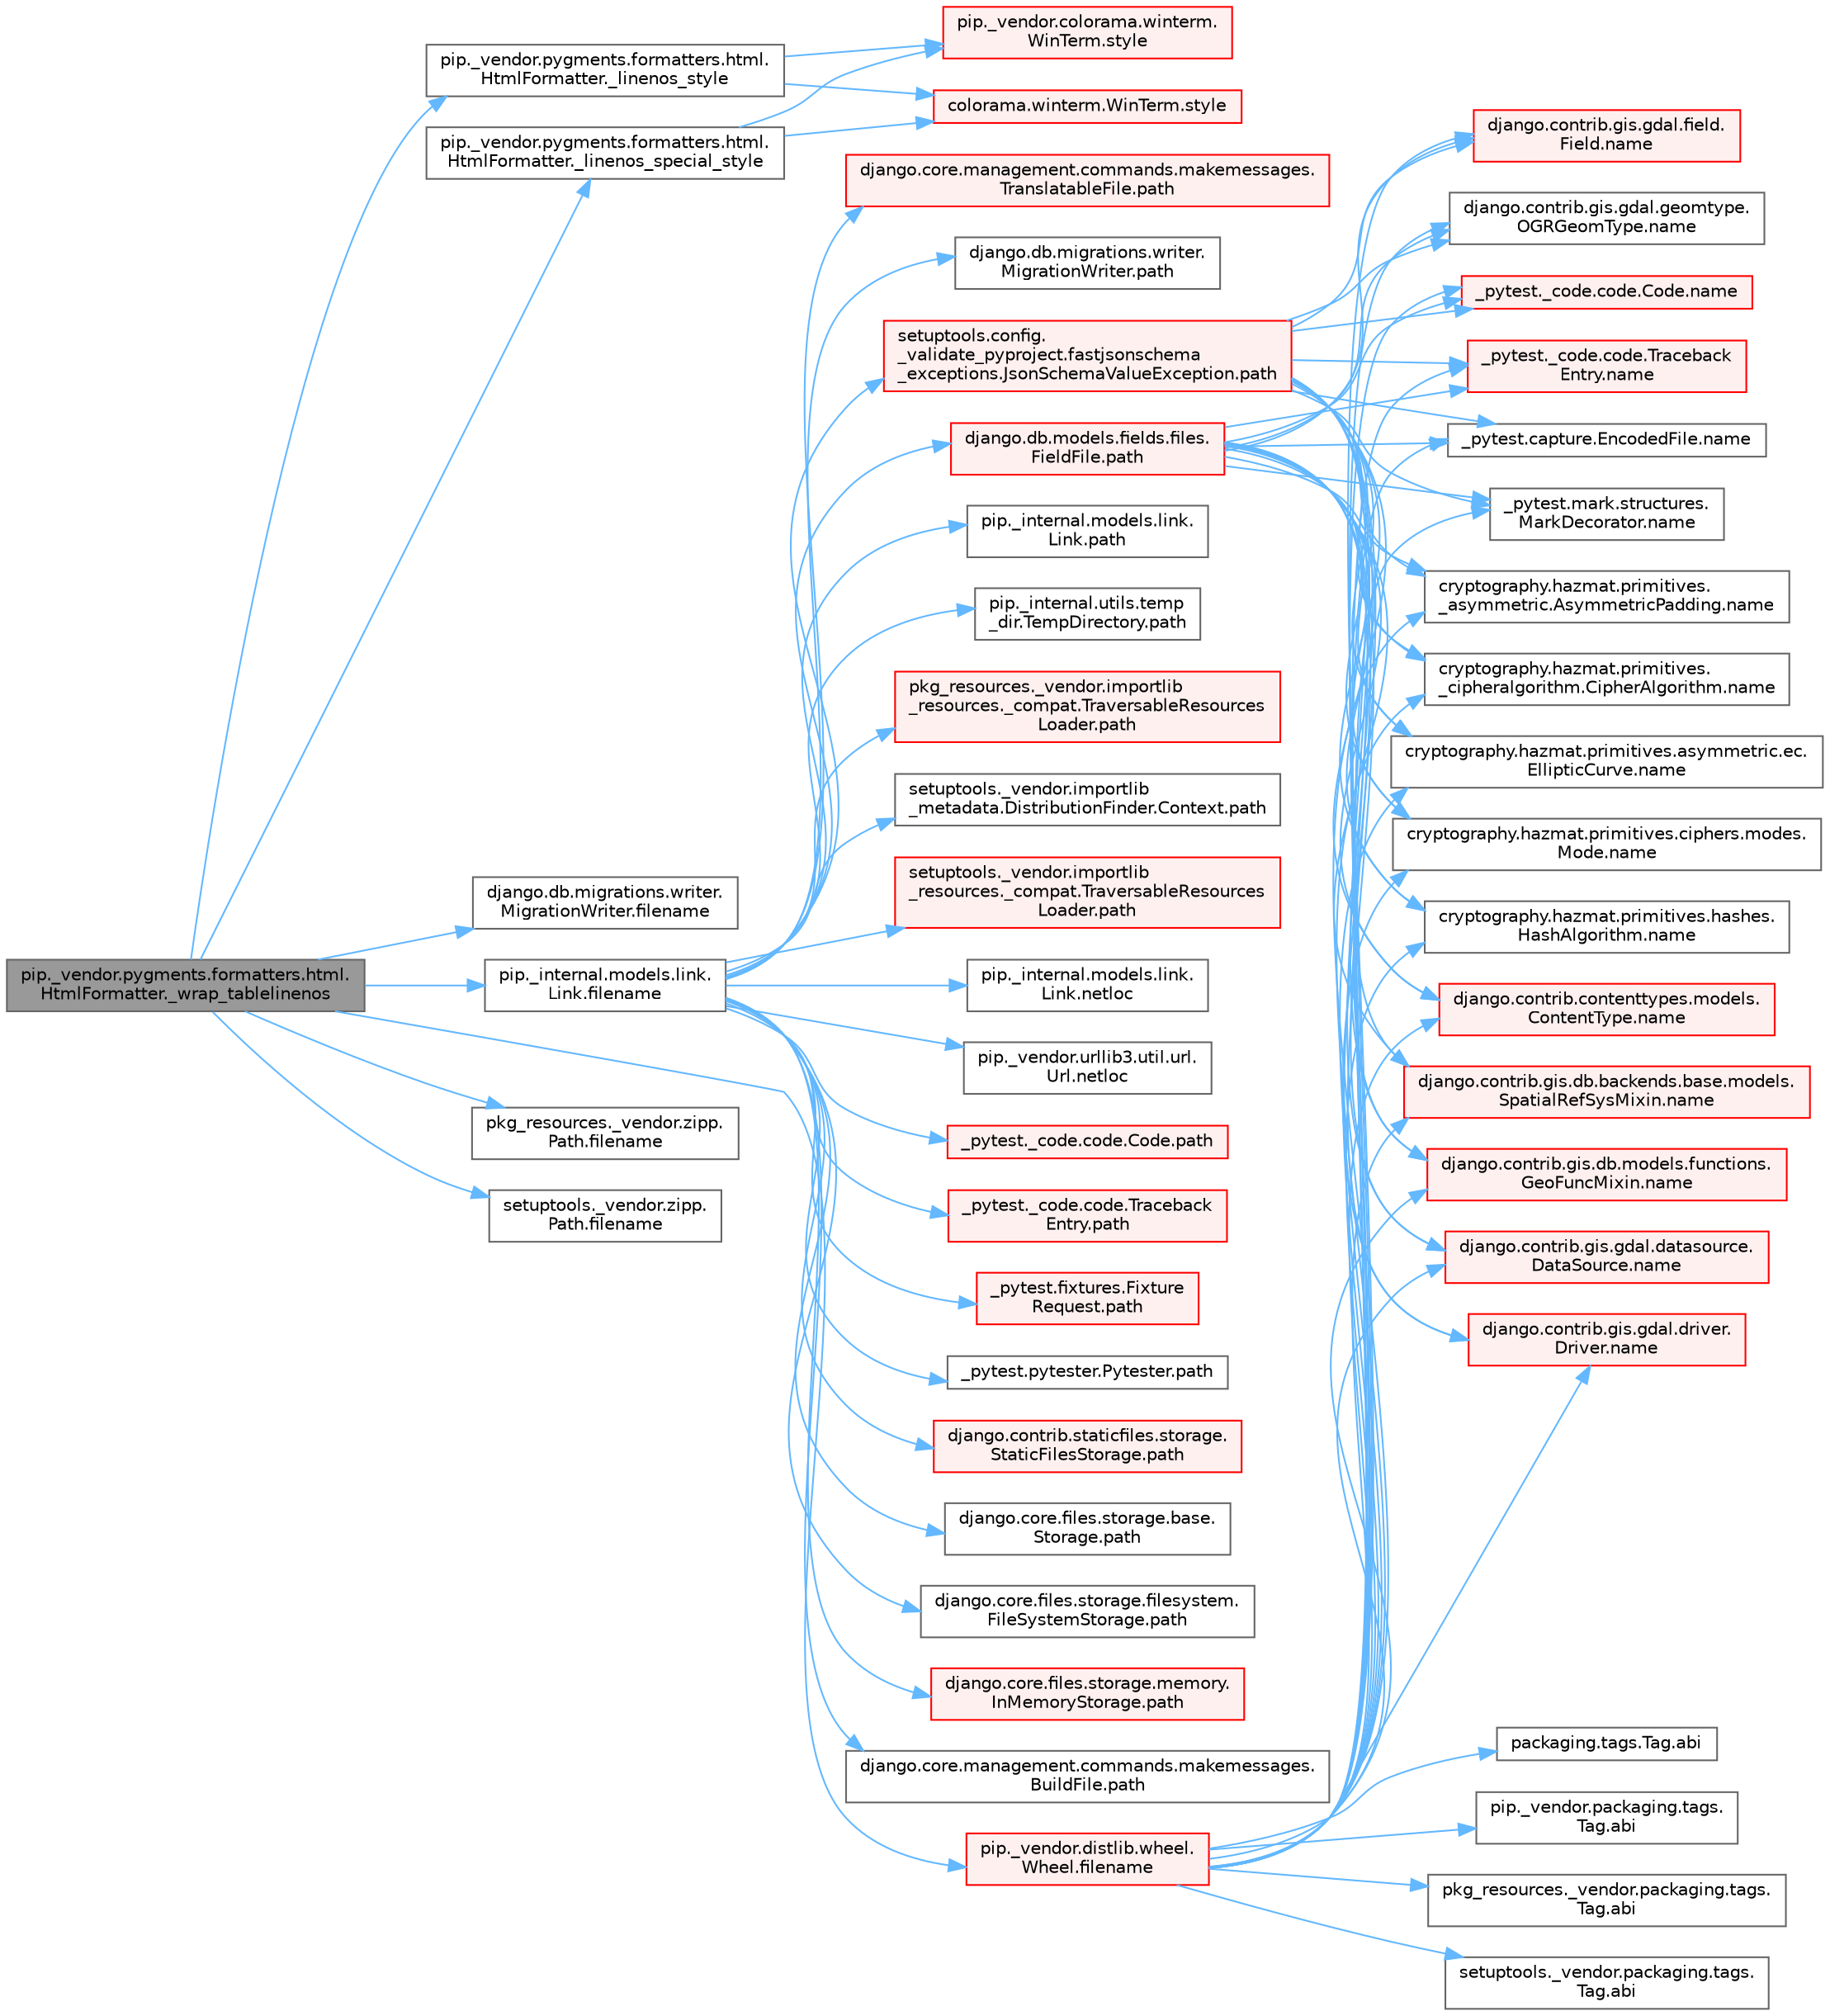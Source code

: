digraph "pip._vendor.pygments.formatters.html.HtmlFormatter._wrap_tablelinenos"
{
 // LATEX_PDF_SIZE
  bgcolor="transparent";
  edge [fontname=Helvetica,fontsize=10,labelfontname=Helvetica,labelfontsize=10];
  node [fontname=Helvetica,fontsize=10,shape=box,height=0.2,width=0.4];
  rankdir="LR";
  Node1 [id="Node000001",label="pip._vendor.pygments.formatters.html.\lHtmlFormatter._wrap_tablelinenos",height=0.2,width=0.4,color="gray40", fillcolor="grey60", style="filled", fontcolor="black",tooltip=" "];
  Node1 -> Node2 [id="edge1_Node000001_Node000002",color="steelblue1",style="solid",tooltip=" "];
  Node2 [id="Node000002",label="pip._vendor.pygments.formatters.html.\lHtmlFormatter._linenos_special_style",height=0.2,width=0.4,color="grey40", fillcolor="white", style="filled",URL="$classpip_1_1__vendor_1_1pygments_1_1formatters_1_1html_1_1_html_formatter.html#a9baca9c27273811aee483ed8b042d925",tooltip=" "];
  Node2 -> Node3 [id="edge2_Node000002_Node000003",color="steelblue1",style="solid",tooltip=" "];
  Node3 [id="Node000003",label="colorama.winterm.WinTerm.style",height=0.2,width=0.4,color="red", fillcolor="#FFF0F0", style="filled",URL="$classcolorama_1_1winterm_1_1_win_term.html#a506343ed97737721f4046d5e741a8b2c",tooltip=" "];
  Node2 -> Node8 [id="edge3_Node000002_Node000008",color="steelblue1",style="solid",tooltip=" "];
  Node8 [id="Node000008",label="pip._vendor.colorama.winterm.\lWinTerm.style",height=0.2,width=0.4,color="red", fillcolor="#FFF0F0", style="filled",URL="$classpip_1_1__vendor_1_1colorama_1_1winterm_1_1_win_term.html#a942dc25f8c2ec982d2ff799ec02ec593",tooltip=" "];
  Node1 -> Node9 [id="edge4_Node000001_Node000009",color="steelblue1",style="solid",tooltip=" "];
  Node9 [id="Node000009",label="pip._vendor.pygments.formatters.html.\lHtmlFormatter._linenos_style",height=0.2,width=0.4,color="grey40", fillcolor="white", style="filled",URL="$classpip_1_1__vendor_1_1pygments_1_1formatters_1_1html_1_1_html_formatter.html#a109e490ead9d29180ae51e0416bf387e",tooltip=" "];
  Node9 -> Node3 [id="edge5_Node000009_Node000003",color="steelblue1",style="solid",tooltip=" "];
  Node9 -> Node8 [id="edge6_Node000009_Node000008",color="steelblue1",style="solid",tooltip=" "];
  Node1 -> Node10 [id="edge7_Node000001_Node000010",color="steelblue1",style="solid",tooltip=" "];
  Node10 [id="Node000010",label="django.db.migrations.writer.\lMigrationWriter.filename",height=0.2,width=0.4,color="grey40", fillcolor="white", style="filled",URL="$classdjango_1_1db_1_1migrations_1_1writer_1_1_migration_writer.html#ae24480c1739a3664d744483f682558f6",tooltip=" "];
  Node1 -> Node11 [id="edge8_Node000001_Node000011",color="steelblue1",style="solid",tooltip=" "];
  Node11 [id="Node000011",label="pip._internal.models.link.\lLink.filename",height=0.2,width=0.4,color="grey40", fillcolor="white", style="filled",URL="$classpip_1_1__internal_1_1models_1_1link_1_1_link.html#a5fb02f5a5a42909c89a18745b74cf998",tooltip=" "];
  Node11 -> Node12 [id="edge9_Node000011_Node000012",color="steelblue1",style="solid",tooltip=" "];
  Node12 [id="Node000012",label="pip._internal.models.link.\lLink.netloc",height=0.2,width=0.4,color="grey40", fillcolor="white", style="filled",URL="$classpip_1_1__internal_1_1models_1_1link_1_1_link.html#a3b75bb1dffe191f8f61239e8af2135cc",tooltip=" "];
  Node11 -> Node13 [id="edge10_Node000011_Node000013",color="steelblue1",style="solid",tooltip=" "];
  Node13 [id="Node000013",label="pip._vendor.urllib3.util.url.\lUrl.netloc",height=0.2,width=0.4,color="grey40", fillcolor="white", style="filled",URL="$classpip_1_1__vendor_1_1urllib3_1_1util_1_1url_1_1_url.html#a21c30d00835154c0c1666297224417d4",tooltip=" "];
  Node11 -> Node14 [id="edge11_Node000011_Node000014",color="steelblue1",style="solid",tooltip=" "];
  Node14 [id="Node000014",label="_pytest._code.code.Code.path",height=0.2,width=0.4,color="red", fillcolor="#FFF0F0", style="filled",URL="$class__pytest_1_1__code_1_1code_1_1_code.html#a1dae55e90750fe77c7517f806a14d864",tooltip=" "];
  Node11 -> Node26 [id="edge12_Node000011_Node000026",color="steelblue1",style="solid",tooltip=" "];
  Node26 [id="Node000026",label="_pytest._code.code.Traceback\lEntry.path",height=0.2,width=0.4,color="red", fillcolor="#FFF0F0", style="filled",URL="$class__pytest_1_1__code_1_1code_1_1_traceback_entry.html#a5a88b9ae4623733566450a9e7d8387c0",tooltip=" "];
  Node11 -> Node28 [id="edge13_Node000011_Node000028",color="steelblue1",style="solid",tooltip=" "];
  Node28 [id="Node000028",label="_pytest.fixtures.Fixture\lRequest.path",height=0.2,width=0.4,color="red", fillcolor="#FFF0F0", style="filled",URL="$class__pytest_1_1fixtures_1_1_fixture_request.html#a6f6db59812d121b54cd67d5e434e1451",tooltip=" "];
  Node11 -> Node34 [id="edge14_Node000011_Node000034",color="steelblue1",style="solid",tooltip=" "];
  Node34 [id="Node000034",label="_pytest.pytester.Pytester.path",height=0.2,width=0.4,color="grey40", fillcolor="white", style="filled",URL="$class__pytest_1_1pytester_1_1_pytester.html#a403c804f74a87f5e5705774fa896cc1f",tooltip=" "];
  Node11 -> Node35 [id="edge15_Node000011_Node000035",color="steelblue1",style="solid",tooltip=" "];
  Node35 [id="Node000035",label="django.contrib.staticfiles.storage.\lStaticFilesStorage.path",height=0.2,width=0.4,color="red", fillcolor="#FFF0F0", style="filled",URL="$classdjango_1_1contrib_1_1staticfiles_1_1storage_1_1_static_files_storage.html#a4e96cc92fbde7423d1b74f3a50fc0bf6",tooltip=" "];
  Node11 -> Node475 [id="edge16_Node000011_Node000475",color="steelblue1",style="solid",tooltip=" "];
  Node475 [id="Node000475",label="django.core.files.storage.base.\lStorage.path",height=0.2,width=0.4,color="grey40", fillcolor="white", style="filled",URL="$classdjango_1_1core_1_1files_1_1storage_1_1base_1_1_storage.html#a9be8d49a55131dbbab2c5fd57f7e772c",tooltip=" "];
  Node11 -> Node476 [id="edge17_Node000011_Node000476",color="steelblue1",style="solid",tooltip=" "];
  Node476 [id="Node000476",label="django.core.files.storage.filesystem.\lFileSystemStorage.path",height=0.2,width=0.4,color="grey40", fillcolor="white", style="filled",URL="$classdjango_1_1core_1_1files_1_1storage_1_1filesystem_1_1_file_system_storage.html#abf8a7e88eedec3e1b2ea965cc0858d17",tooltip=" "];
  Node11 -> Node477 [id="edge18_Node000011_Node000477",color="steelblue1",style="solid",tooltip=" "];
  Node477 [id="Node000477",label="django.core.files.storage.memory.\lInMemoryStorage.path",height=0.2,width=0.4,color="red", fillcolor="#FFF0F0", style="filled",URL="$classdjango_1_1core_1_1files_1_1storage_1_1memory_1_1_in_memory_storage.html#a466c8e28fd11839318d2e4454b8ef89f",tooltip=" "];
  Node11 -> Node481 [id="edge19_Node000011_Node000481",color="steelblue1",style="solid",tooltip=" "];
  Node481 [id="Node000481",label="django.core.management.commands.makemessages.\lBuildFile.path",height=0.2,width=0.4,color="grey40", fillcolor="white", style="filled",URL="$classdjango_1_1core_1_1management_1_1commands_1_1makemessages_1_1_build_file.html#ac06388718e902543bc00a7c6565105fc",tooltip=" "];
  Node11 -> Node482 [id="edge20_Node000011_Node000482",color="steelblue1",style="solid",tooltip=" "];
  Node482 [id="Node000482",label="django.core.management.commands.makemessages.\lTranslatableFile.path",height=0.2,width=0.4,color="red", fillcolor="#FFF0F0", style="filled",URL="$classdjango_1_1core_1_1management_1_1commands_1_1makemessages_1_1_translatable_file.html#ad851d5e6b8a65f5915ccfd4a30fb8026",tooltip=" "];
  Node11 -> Node483 [id="edge21_Node000011_Node000483",color="steelblue1",style="solid",tooltip=" "];
  Node483 [id="Node000483",label="django.db.migrations.writer.\lMigrationWriter.path",height=0.2,width=0.4,color="grey40", fillcolor="white", style="filled",URL="$classdjango_1_1db_1_1migrations_1_1writer_1_1_migration_writer.html#a45469d67e8f80996c982470d36136184",tooltip=" "];
  Node11 -> Node484 [id="edge22_Node000011_Node000484",color="steelblue1",style="solid",tooltip=" "];
  Node484 [id="Node000484",label="django.db.models.fields.files.\lFieldFile.path",height=0.2,width=0.4,color="red", fillcolor="#FFF0F0", style="filled",URL="$classdjango_1_1db_1_1models_1_1fields_1_1files_1_1_field_file.html#ae91c4ed0643fb9bd8959d0db8eb44f80",tooltip=" "];
  Node484 -> Node403 [id="edge23_Node000484_Node000403",color="steelblue1",style="solid",tooltip=" "];
  Node403 [id="Node000403",label="_pytest._code.code.Code.name",height=0.2,width=0.4,color="red", fillcolor="#FFF0F0", style="filled",URL="$class__pytest_1_1__code_1_1code_1_1_code.html#a1f3cbc53ca6df4a1bab12183694b6e78",tooltip=" "];
  Node484 -> Node404 [id="edge24_Node000484_Node000404",color="steelblue1",style="solid",tooltip=" "];
  Node404 [id="Node000404",label="_pytest._code.code.Traceback\lEntry.name",height=0.2,width=0.4,color="red", fillcolor="#FFF0F0", style="filled",URL="$class__pytest_1_1__code_1_1code_1_1_traceback_entry.html#a106b95c0753f41669fbfb8ee4c11ad3d",tooltip=" "];
  Node484 -> Node405 [id="edge25_Node000484_Node000405",color="steelblue1",style="solid",tooltip=" "];
  Node405 [id="Node000405",label="_pytest.capture.EncodedFile.name",height=0.2,width=0.4,color="grey40", fillcolor="white", style="filled",URL="$class__pytest_1_1capture_1_1_encoded_file.html#a738c73b5de21c7261d9e51f71e4f0397",tooltip=" "];
  Node484 -> Node406 [id="edge26_Node000484_Node000406",color="steelblue1",style="solid",tooltip=" "];
  Node406 [id="Node000406",label="_pytest.mark.structures.\lMarkDecorator.name",height=0.2,width=0.4,color="grey40", fillcolor="white", style="filled",URL="$class__pytest_1_1mark_1_1structures_1_1_mark_decorator.html#ae8f66760cda125450e0e3bd38689c72f",tooltip=" "];
  Node484 -> Node407 [id="edge27_Node000484_Node000407",color="steelblue1",style="solid",tooltip=" "];
  Node407 [id="Node000407",label="cryptography.hazmat.primitives.\l_asymmetric.AsymmetricPadding.name",height=0.2,width=0.4,color="grey40", fillcolor="white", style="filled",URL="$classcryptography_1_1hazmat_1_1primitives_1_1__asymmetric_1_1_asymmetric_padding.html#a8f72e8284cb336861a873ed5ce0e39b5",tooltip=" "];
  Node484 -> Node408 [id="edge28_Node000484_Node000408",color="steelblue1",style="solid",tooltip=" "];
  Node408 [id="Node000408",label="cryptography.hazmat.primitives.\l_cipheralgorithm.CipherAlgorithm.name",height=0.2,width=0.4,color="grey40", fillcolor="white", style="filled",URL="$classcryptography_1_1hazmat_1_1primitives_1_1__cipheralgorithm_1_1_cipher_algorithm.html#a50567a5c3388450ab7aa883ab34a1ac7",tooltip=" "];
  Node484 -> Node409 [id="edge29_Node000484_Node000409",color="steelblue1",style="solid",tooltip=" "];
  Node409 [id="Node000409",label="cryptography.hazmat.primitives.asymmetric.ec.\lEllipticCurve.name",height=0.2,width=0.4,color="grey40", fillcolor="white", style="filled",URL="$classcryptography_1_1hazmat_1_1primitives_1_1asymmetric_1_1ec_1_1_elliptic_curve.html#a2775c4e945309a6c7ea33dace1698a60",tooltip=" "];
  Node484 -> Node410 [id="edge30_Node000484_Node000410",color="steelblue1",style="solid",tooltip=" "];
  Node410 [id="Node000410",label="cryptography.hazmat.primitives.ciphers.modes.\lMode.name",height=0.2,width=0.4,color="grey40", fillcolor="white", style="filled",URL="$classcryptography_1_1hazmat_1_1primitives_1_1ciphers_1_1modes_1_1_mode.html#a99d93fd1370a2abbb5bb5cffbd5ff0f7",tooltip=" "];
  Node484 -> Node411 [id="edge31_Node000484_Node000411",color="steelblue1",style="solid",tooltip=" "];
  Node411 [id="Node000411",label="cryptography.hazmat.primitives.hashes.\lHashAlgorithm.name",height=0.2,width=0.4,color="grey40", fillcolor="white", style="filled",URL="$classcryptography_1_1hazmat_1_1primitives_1_1hashes_1_1_hash_algorithm.html#a42c7e1582d9b46a015774af9e5cbbb0b",tooltip=" "];
  Node484 -> Node412 [id="edge32_Node000484_Node000412",color="steelblue1",style="solid",tooltip=" "];
  Node412 [id="Node000412",label="django.contrib.contenttypes.models.\lContentType.name",height=0.2,width=0.4,color="red", fillcolor="#FFF0F0", style="filled",URL="$classdjango_1_1contrib_1_1contenttypes_1_1models_1_1_content_type.html#a305b62f56597bb2e4823dcf5e6ccdcf8",tooltip=" "];
  Node484 -> Node414 [id="edge33_Node000484_Node000414",color="steelblue1",style="solid",tooltip=" "];
  Node414 [id="Node000414",label="django.contrib.gis.db.backends.base.models.\lSpatialRefSysMixin.name",height=0.2,width=0.4,color="red", fillcolor="#FFF0F0", style="filled",URL="$classdjango_1_1contrib_1_1gis_1_1db_1_1backends_1_1base_1_1models_1_1_spatial_ref_sys_mixin.html#a56fe36e786b49160249395f453dd1cab",tooltip=" "];
  Node484 -> Node415 [id="edge34_Node000484_Node000415",color="steelblue1",style="solid",tooltip=" "];
  Node415 [id="Node000415",label="django.contrib.gis.db.models.functions.\lGeoFuncMixin.name",height=0.2,width=0.4,color="red", fillcolor="#FFF0F0", style="filled",URL="$classdjango_1_1contrib_1_1gis_1_1db_1_1models_1_1functions_1_1_geo_func_mixin.html#adeeb6b2c9db337396468712e919af622",tooltip=" "];
  Node484 -> Node416 [id="edge35_Node000484_Node000416",color="steelblue1",style="solid",tooltip=" "];
  Node416 [id="Node000416",label="django.contrib.gis.gdal.datasource.\lDataSource.name",height=0.2,width=0.4,color="red", fillcolor="#FFF0F0", style="filled",URL="$classdjango_1_1contrib_1_1gis_1_1gdal_1_1datasource_1_1_data_source.html#aaa98728c7ef6f4d96c689550e8af3ed5",tooltip=" "];
  Node484 -> Node430 [id="edge36_Node000484_Node000430",color="steelblue1",style="solid",tooltip=" "];
  Node430 [id="Node000430",label="django.contrib.gis.gdal.driver.\lDriver.name",height=0.2,width=0.4,color="red", fillcolor="#FFF0F0", style="filled",URL="$classdjango_1_1contrib_1_1gis_1_1gdal_1_1driver_1_1_driver.html#aaa5d4d1b9fd762839db84d1e56e36b7f",tooltip=" "];
  Node484 -> Node431 [id="edge37_Node000484_Node000431",color="steelblue1",style="solid",tooltip=" "];
  Node431 [id="Node000431",label="django.contrib.gis.gdal.field.\lField.name",height=0.2,width=0.4,color="red", fillcolor="#FFF0F0", style="filled",URL="$classdjango_1_1contrib_1_1gis_1_1gdal_1_1field_1_1_field.html#a28a3b0af5006d5abf34d5b1497011368",tooltip=" "];
  Node484 -> Node432 [id="edge38_Node000484_Node000432",color="steelblue1",style="solid",tooltip=" "];
  Node432 [id="Node000432",label="django.contrib.gis.gdal.geomtype.\lOGRGeomType.name",height=0.2,width=0.4,color="grey40", fillcolor="white", style="filled",URL="$classdjango_1_1contrib_1_1gis_1_1gdal_1_1geomtype_1_1_o_g_r_geom_type.html#a719b3100682ab8df79fd8a2484163b8e",tooltip=" "];
  Node11 -> Node1141 [id="edge39_Node000011_Node001141",color="steelblue1",style="solid",tooltip=" "];
  Node1141 [id="Node001141",label="pip._internal.models.link.\lLink.path",height=0.2,width=0.4,color="grey40", fillcolor="white", style="filled",URL="$classpip_1_1__internal_1_1models_1_1link_1_1_link.html#a30f454216dcb615e3ed986238490f180",tooltip=" "];
  Node11 -> Node1142 [id="edge40_Node000011_Node001142",color="steelblue1",style="solid",tooltip=" "];
  Node1142 [id="Node001142",label="pip._internal.utils.temp\l_dir.TempDirectory.path",height=0.2,width=0.4,color="grey40", fillcolor="white", style="filled",URL="$classpip_1_1__internal_1_1utils_1_1temp__dir_1_1_temp_directory.html#afe6b2d95c070c6570957de5696ff3a6e",tooltip=" "];
  Node11 -> Node1143 [id="edge41_Node000011_Node001143",color="steelblue1",style="solid",tooltip=" "];
  Node1143 [id="Node001143",label="pkg_resources._vendor.importlib\l_resources._compat.TraversableResources\lLoader.path",height=0.2,width=0.4,color="red", fillcolor="#FFF0F0", style="filled",URL="$classpkg__resources_1_1__vendor_1_1importlib__resources_1_1__compat_1_1_traversable_resources_loader.html#acfc17872a53cbe02f6c34eda2bb162f2",tooltip=" "];
  Node11 -> Node1145 [id="edge42_Node000011_Node001145",color="steelblue1",style="solid",tooltip=" "];
  Node1145 [id="Node001145",label="setuptools._vendor.importlib\l_metadata.DistributionFinder.Context.path",height=0.2,width=0.4,color="grey40", fillcolor="white", style="filled",URL="$classsetuptools_1_1__vendor_1_1importlib__metadata_1_1_distribution_finder_1_1_context.html#a84a429ddce40738ea5c0edb53799ee8d",tooltip=" "];
  Node11 -> Node1146 [id="edge43_Node000011_Node001146",color="steelblue1",style="solid",tooltip=" "];
  Node1146 [id="Node001146",label="setuptools._vendor.importlib\l_resources._compat.TraversableResources\lLoader.path",height=0.2,width=0.4,color="red", fillcolor="#FFF0F0", style="filled",URL="$classsetuptools_1_1__vendor_1_1importlib__resources_1_1__compat_1_1_traversable_resources_loader.html#a9b9cf5b6723d48f7a779b6ae71d53699",tooltip=" "];
  Node11 -> Node1147 [id="edge44_Node000011_Node001147",color="steelblue1",style="solid",tooltip=" "];
  Node1147 [id="Node001147",label="setuptools.config.\l_validate_pyproject.fastjsonschema\l_exceptions.JsonSchemaValueException.path",height=0.2,width=0.4,color="red", fillcolor="#FFF0F0", style="filled",URL="$classsetuptools_1_1config_1_1__validate__pyproject_1_1fastjsonschema__exceptions_1_1_json_schema_value_exception.html#a59179b3d1dc16c7087530bbc10bcf857",tooltip=" "];
  Node1147 -> Node403 [id="edge45_Node001147_Node000403",color="steelblue1",style="solid",tooltip=" "];
  Node1147 -> Node404 [id="edge46_Node001147_Node000404",color="steelblue1",style="solid",tooltip=" "];
  Node1147 -> Node405 [id="edge47_Node001147_Node000405",color="steelblue1",style="solid",tooltip=" "];
  Node1147 -> Node406 [id="edge48_Node001147_Node000406",color="steelblue1",style="solid",tooltip=" "];
  Node1147 -> Node407 [id="edge49_Node001147_Node000407",color="steelblue1",style="solid",tooltip=" "];
  Node1147 -> Node408 [id="edge50_Node001147_Node000408",color="steelblue1",style="solid",tooltip=" "];
  Node1147 -> Node409 [id="edge51_Node001147_Node000409",color="steelblue1",style="solid",tooltip=" "];
  Node1147 -> Node410 [id="edge52_Node001147_Node000410",color="steelblue1",style="solid",tooltip=" "];
  Node1147 -> Node411 [id="edge53_Node001147_Node000411",color="steelblue1",style="solid",tooltip=" "];
  Node1147 -> Node412 [id="edge54_Node001147_Node000412",color="steelblue1",style="solid",tooltip=" "];
  Node1147 -> Node414 [id="edge55_Node001147_Node000414",color="steelblue1",style="solid",tooltip=" "];
  Node1147 -> Node415 [id="edge56_Node001147_Node000415",color="steelblue1",style="solid",tooltip=" "];
  Node1147 -> Node416 [id="edge57_Node001147_Node000416",color="steelblue1",style="solid",tooltip=" "];
  Node1147 -> Node430 [id="edge58_Node001147_Node000430",color="steelblue1",style="solid",tooltip=" "];
  Node1147 -> Node431 [id="edge59_Node001147_Node000431",color="steelblue1",style="solid",tooltip=" "];
  Node1147 -> Node432 [id="edge60_Node001147_Node000432",color="steelblue1",style="solid",tooltip=" "];
  Node1 -> Node576 [id="edge61_Node000001_Node000576",color="steelblue1",style="solid",tooltip=" "];
  Node576 [id="Node000576",label="pip._vendor.distlib.wheel.\lWheel.filename",height=0.2,width=0.4,color="red", fillcolor="#FFF0F0", style="filled",URL="$classpip_1_1__vendor_1_1distlib_1_1wheel_1_1_wheel.html#a396687a6caff7584126f2dec111900fd",tooltip=" "];
  Node576 -> Node577 [id="edge62_Node000576_Node000577",color="steelblue1",style="solid",tooltip=" "];
  Node577 [id="Node000577",label="packaging.tags.Tag.abi",height=0.2,width=0.4,color="grey40", fillcolor="white", style="filled",URL="$classpackaging_1_1tags_1_1_tag.html#a4a75fb15cbd3769bd4a7595cd409e009",tooltip=" "];
  Node576 -> Node578 [id="edge63_Node000576_Node000578",color="steelblue1",style="solid",tooltip=" "];
  Node578 [id="Node000578",label="pip._vendor.packaging.tags.\lTag.abi",height=0.2,width=0.4,color="grey40", fillcolor="white", style="filled",URL="$classpip_1_1__vendor_1_1packaging_1_1tags_1_1_tag.html#a776ff442e7c80cf8c8f724f6228c5245",tooltip=" "];
  Node576 -> Node579 [id="edge64_Node000576_Node000579",color="steelblue1",style="solid",tooltip=" "];
  Node579 [id="Node000579",label="pkg_resources._vendor.packaging.tags.\lTag.abi",height=0.2,width=0.4,color="grey40", fillcolor="white", style="filled",URL="$classpkg__resources_1_1__vendor_1_1packaging_1_1tags_1_1_tag.html#a52f73b21efff3010f8abc0afb1f7cbed",tooltip=" "];
  Node576 -> Node580 [id="edge65_Node000576_Node000580",color="steelblue1",style="solid",tooltip=" "];
  Node580 [id="Node000580",label="setuptools._vendor.packaging.tags.\lTag.abi",height=0.2,width=0.4,color="grey40", fillcolor="white", style="filled",URL="$classsetuptools_1_1__vendor_1_1packaging_1_1tags_1_1_tag.html#ad91147c4690c898662f5f2df7adee5a1",tooltip=" "];
  Node576 -> Node403 [id="edge66_Node000576_Node000403",color="steelblue1",style="solid",tooltip=" "];
  Node576 -> Node404 [id="edge67_Node000576_Node000404",color="steelblue1",style="solid",tooltip=" "];
  Node576 -> Node405 [id="edge68_Node000576_Node000405",color="steelblue1",style="solid",tooltip=" "];
  Node576 -> Node406 [id="edge69_Node000576_Node000406",color="steelblue1",style="solid",tooltip=" "];
  Node576 -> Node407 [id="edge70_Node000576_Node000407",color="steelblue1",style="solid",tooltip=" "];
  Node576 -> Node408 [id="edge71_Node000576_Node000408",color="steelblue1",style="solid",tooltip=" "];
  Node576 -> Node409 [id="edge72_Node000576_Node000409",color="steelblue1",style="solid",tooltip=" "];
  Node576 -> Node410 [id="edge73_Node000576_Node000410",color="steelblue1",style="solid",tooltip=" "];
  Node576 -> Node411 [id="edge74_Node000576_Node000411",color="steelblue1",style="solid",tooltip=" "];
  Node576 -> Node412 [id="edge75_Node000576_Node000412",color="steelblue1",style="solid",tooltip=" "];
  Node576 -> Node414 [id="edge76_Node000576_Node000414",color="steelblue1",style="solid",tooltip=" "];
  Node576 -> Node415 [id="edge77_Node000576_Node000415",color="steelblue1",style="solid",tooltip=" "];
  Node576 -> Node416 [id="edge78_Node000576_Node000416",color="steelblue1",style="solid",tooltip=" "];
  Node576 -> Node430 [id="edge79_Node000576_Node000430",color="steelblue1",style="solid",tooltip=" "];
  Node576 -> Node431 [id="edge80_Node000576_Node000431",color="steelblue1",style="solid",tooltip=" "];
  Node576 -> Node432 [id="edge81_Node000576_Node000432",color="steelblue1",style="solid",tooltip=" "];
  Node1 -> Node989 [id="edge82_Node000001_Node000989",color="steelblue1",style="solid",tooltip=" "];
  Node989 [id="Node000989",label="pkg_resources._vendor.zipp.\lPath.filename",height=0.2,width=0.4,color="grey40", fillcolor="white", style="filled",URL="$classpkg__resources_1_1__vendor_1_1zipp_1_1_path.html#a364eea0ac8419e712d546d032dd6cd86",tooltip=" "];
  Node1 -> Node990 [id="edge83_Node000001_Node000990",color="steelblue1",style="solid",tooltip=" "];
  Node990 [id="Node000990",label="setuptools._vendor.zipp.\lPath.filename",height=0.2,width=0.4,color="grey40", fillcolor="white", style="filled",URL="$classsetuptools_1_1__vendor_1_1zipp_1_1_path.html#a79fd7191e6fedef64bfc8367ffb48472",tooltip=" "];
}
